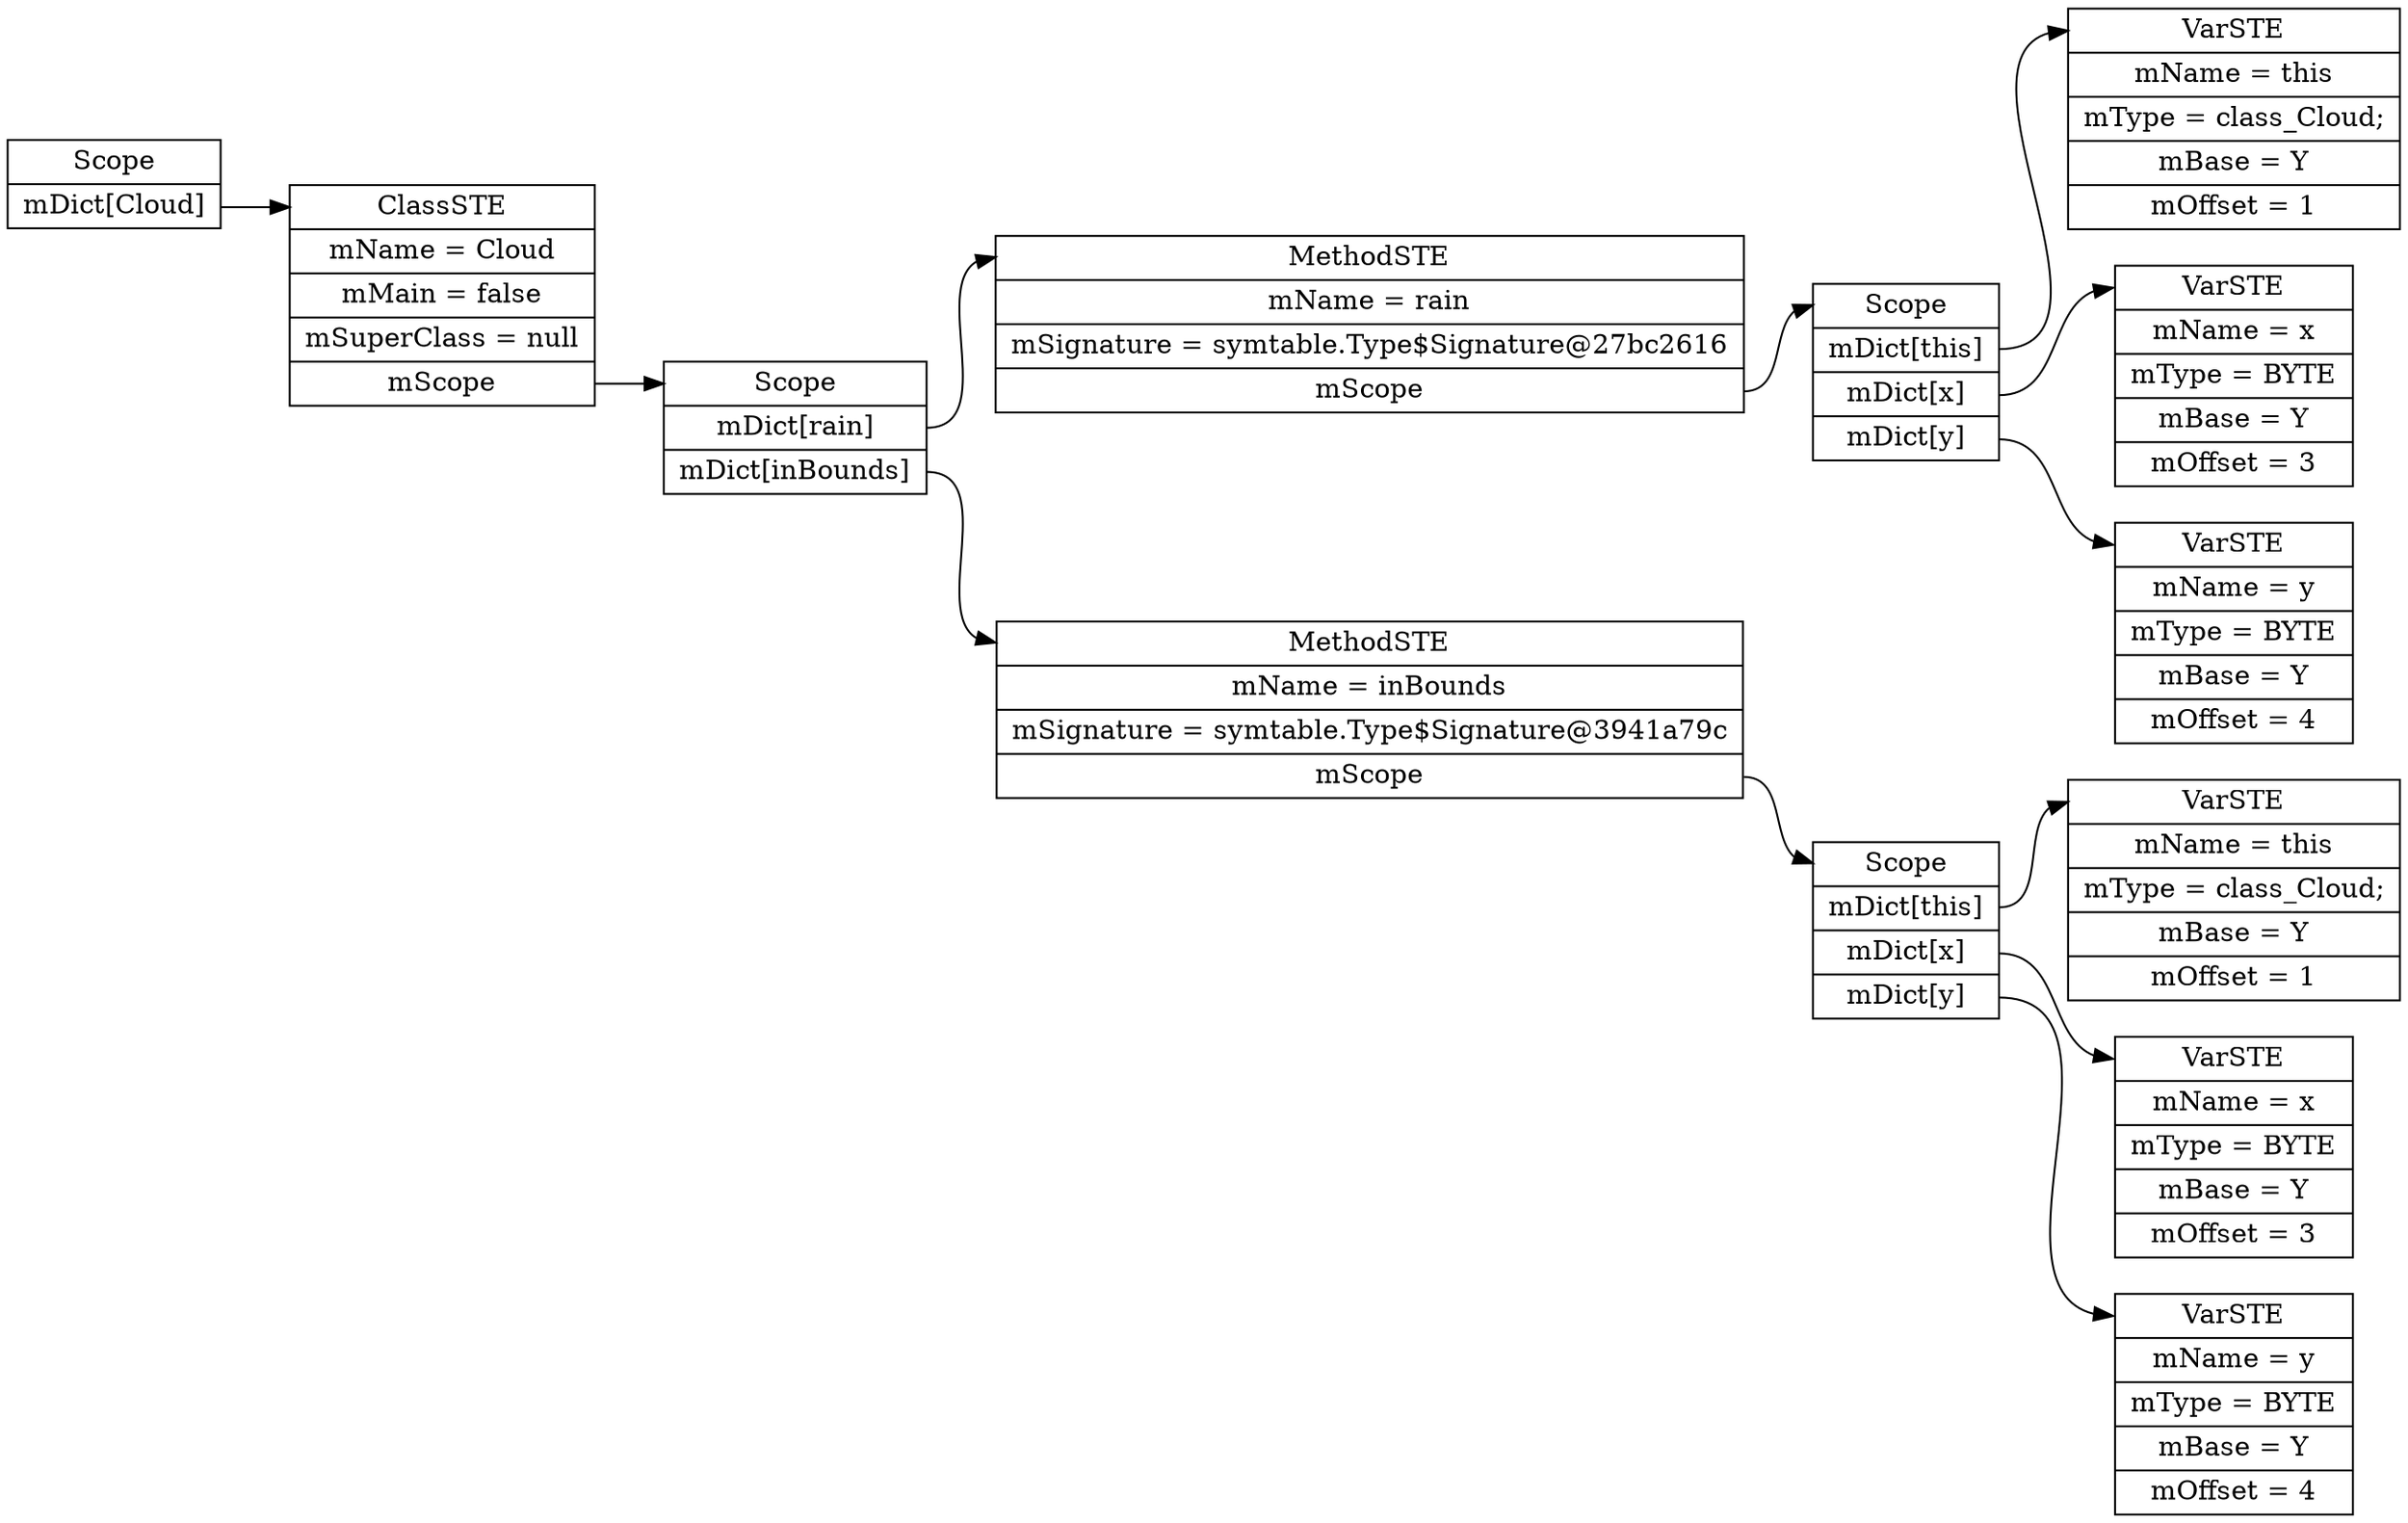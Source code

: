 digraph SymTable {
graph [rankdir="LR"];
node [shape=record];
0 [label="<f0> Scope | <f1> mDict\[Cloud\]"];
0:<f1> -> 1:<f0>;
1 [ label=" <f0> ClassSTE | <f1> mName = Cloud | <f2> mMain = false | <f3> mSuperClass = null | <f4> mScope" ];
1:<f4> -> 2:<f0>;
2 [label="<f0> Scope | <f1> mDict\[rain\] | <f2> mDict\[inBounds\]"];
2:<f1> -> 3:<f0>;
3 [label=" <f0> MethodSTE | <f1> mName = rain | <f2> mSignature = symtable.Type$Signature@27bc2616 | <f3> mScope" ];
3:<f3> -> 4:<f0>;
4 [label="<f0> Scope | <f1> mDict\[this\] | <f2> mDict\[x\] | <f3> mDict\[y\]"];
4:<f1> -> 5:<f0>;
5 [ label=" <f0> VarSTE | <f1> mName = this | <f2> mType = class_Cloud; | <f3> mBase = Y | <f4> mOffset = 1" ];
4:<f2> -> 6:<f0>;
6 [ label=" <f0> VarSTE | <f1> mName = x | <f2> mType = BYTE | <f3> mBase = Y | <f4> mOffset = 3" ];
4:<f3> -> 7:<f0>;
7 [ label=" <f0> VarSTE | <f1> mName = y | <f2> mType = BYTE | <f3> mBase = Y | <f4> mOffset = 4" ];
2:<f2> -> 8:<f0>;
8 [label=" <f0> MethodSTE | <f1> mName = inBounds | <f2> mSignature = symtable.Type$Signature@3941a79c | <f3> mScope" ];
8:<f3> -> 9:<f0>;
9 [label="<f0> Scope | <f1> mDict\[this\] | <f2> mDict\[x\] | <f3> mDict\[y\]"];
9:<f1> -> 10:<f0>;
10 [ label=" <f0> VarSTE | <f1> mName = this | <f2> mType = class_Cloud; | <f3> mBase = Y | <f4> mOffset = 1" ];
9:<f2> -> 11:<f0>;
11 [ label=" <f0> VarSTE | <f1> mName = x | <f2> mType = BYTE | <f3> mBase = Y | <f4> mOffset = 3" ];
9:<f3> -> 12:<f0>;
12 [ label=" <f0> VarSTE | <f1> mName = y | <f2> mType = BYTE | <f3> mBase = Y | <f4> mOffset = 4" ];
}
